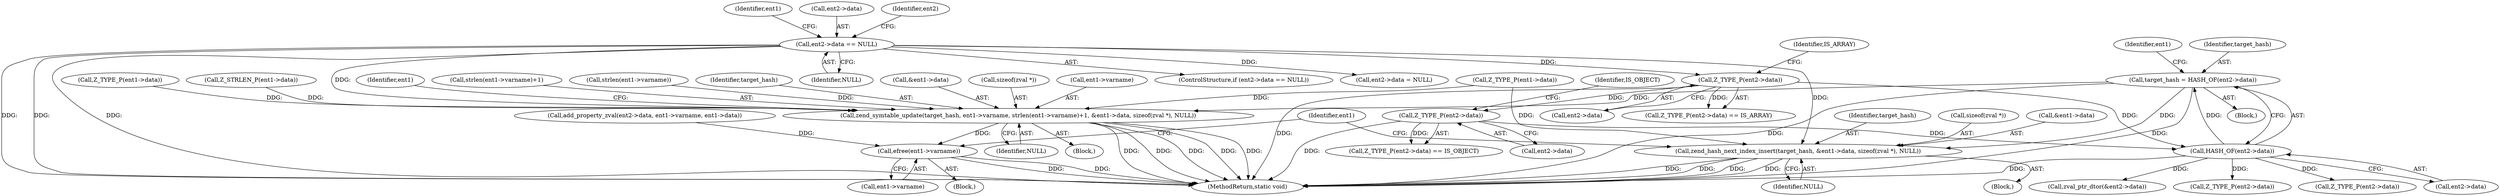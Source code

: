digraph "0_php-src_6045de69c7dedcba3eadf7c4bba424b19c81d00d_0@pointer" {
"1000338" [label="(Call,target_hash = HASH_OF(ent2->data))"];
"1000340" [label="(Call,HASH_OF(ent2->data))"];
"1000332" [label="(Call,Z_TYPE_P(ent2->data))"];
"1000326" [label="(Call,Z_TYPE_P(ent2->data))"];
"1000309" [label="(Call,ent2->data == NULL)"];
"1000521" [label="(Call,zend_symtable_update(target_hash, ent1->varname, strlen(ent1->varname)+1, &ent1->data, sizeof(zval *), NULL))"];
"1000539" [label="(Call,efree(ent1->varname))"];
"1000545" [label="(Call,zend_hash_next_index_insert(target_hash, &ent1->data, sizeof(zval *), NULL))"];
"1000325" [label="(Call,Z_TYPE_P(ent2->data) == IS_ARRAY)"];
"1000465" [label="(Call,zval_ptr_dtor(&ent2->data))"];
"1000313" [label="(Identifier,NULL)"];
"1000338" [label="(Call,target_hash = HASH_OF(ent2->data))"];
"1000264" [label="(Call,Z_TYPE_P(ent1->data))"];
"1000309" [label="(Call,ent2->data == NULL)"];
"1000339" [label="(Identifier,target_hash)"];
"1000546" [label="(Identifier,target_hash)"];
"1000541" [label="(Identifier,ent1)"];
"1000551" [label="(Call,sizeof(zval *))"];
"1000526" [label="(Call,strlen(ent1->varname)+1)"];
"1000544" [label="(Block,)"];
"1000333" [label="(Call,ent2->data)"];
"1000527" [label="(Call,strlen(ent1->varname))"];
"1000553" [label="(Identifier,NULL)"];
"1000539" [label="(Call,efree(ent1->varname))"];
"1000346" [label="(Identifier,ent1)"];
"1000483" [label="(Call,Z_TYPE_P(ent2->data))"];
"1000332" [label="(Call,Z_TYPE_P(ent2->data))"];
"1000522" [label="(Identifier,target_hash)"];
"1000532" [label="(Call,&ent1->data)"];
"1000540" [label="(Call,ent1->varname)"];
"1000327" [label="(Call,ent2->data)"];
"1000326" [label="(Call,Z_TYPE_P(ent2->data))"];
"1000318" [label="(Identifier,ent1)"];
"1000348" [label="(Block,)"];
"1000603" [label="(MethodReturn,static void)"];
"1000340" [label="(Call,HASH_OF(ent2->data))"];
"1000505" [label="(Call,add_property_zval(ent2->data, ent1->varname, ent1->data))"];
"1000536" [label="(Call,sizeof(zval *))"];
"1000310" [label="(Call,ent2->data)"];
"1000547" [label="(Call,&ent1->data)"];
"1000520" [label="(Block,)"];
"1000521" [label="(Call,zend_symtable_update(target_hash, ent1->varname, strlen(ent1->varname)+1, &ent1->data, sizeof(zval *), NULL))"];
"1000337" [label="(Block,)"];
"1000538" [label="(Identifier,NULL)"];
"1000523" [label="(Call,ent1->varname)"];
"1000308" [label="(ControlStructure,if (ent2->data == NULL))"];
"1000328" [label="(Identifier,ent2)"];
"1000545" [label="(Call,zend_hash_next_index_insert(target_hash, &ent1->data, sizeof(zval *), NULL))"];
"1000331" [label="(Call,Z_TYPE_P(ent2->data) == IS_OBJECT)"];
"1000330" [label="(Identifier,IS_ARRAY)"];
"1000359" [label="(Call,Z_TYPE_P(ent1->data))"];
"1000376" [label="(Call,Z_TYPE_P(ent2->data))"];
"1000439" [label="(Call,ent2->data = NULL)"];
"1000341" [label="(Call,ent2->data)"];
"1000555" [label="(Identifier,ent1)"];
"1000365" [label="(Call,Z_STRLEN_P(ent1->data))"];
"1000336" [label="(Identifier,IS_OBJECT)"];
"1000338" -> "1000337"  [label="AST: "];
"1000338" -> "1000340"  [label="CFG: "];
"1000339" -> "1000338"  [label="AST: "];
"1000340" -> "1000338"  [label="AST: "];
"1000346" -> "1000338"  [label="CFG: "];
"1000338" -> "1000603"  [label="DDG: "];
"1000338" -> "1000603"  [label="DDG: "];
"1000340" -> "1000338"  [label="DDG: "];
"1000338" -> "1000521"  [label="DDG: "];
"1000338" -> "1000545"  [label="DDG: "];
"1000340" -> "1000341"  [label="CFG: "];
"1000341" -> "1000340"  [label="AST: "];
"1000340" -> "1000603"  [label="DDG: "];
"1000332" -> "1000340"  [label="DDG: "];
"1000326" -> "1000340"  [label="DDG: "];
"1000340" -> "1000376"  [label="DDG: "];
"1000340" -> "1000465"  [label="DDG: "];
"1000340" -> "1000483"  [label="DDG: "];
"1000332" -> "1000331"  [label="AST: "];
"1000332" -> "1000333"  [label="CFG: "];
"1000333" -> "1000332"  [label="AST: "];
"1000336" -> "1000332"  [label="CFG: "];
"1000332" -> "1000603"  [label="DDG: "];
"1000332" -> "1000331"  [label="DDG: "];
"1000326" -> "1000332"  [label="DDG: "];
"1000326" -> "1000325"  [label="AST: "];
"1000326" -> "1000327"  [label="CFG: "];
"1000327" -> "1000326"  [label="AST: "];
"1000330" -> "1000326"  [label="CFG: "];
"1000326" -> "1000603"  [label="DDG: "];
"1000326" -> "1000325"  [label="DDG: "];
"1000309" -> "1000326"  [label="DDG: "];
"1000309" -> "1000308"  [label="AST: "];
"1000309" -> "1000313"  [label="CFG: "];
"1000310" -> "1000309"  [label="AST: "];
"1000313" -> "1000309"  [label="AST: "];
"1000318" -> "1000309"  [label="CFG: "];
"1000328" -> "1000309"  [label="CFG: "];
"1000309" -> "1000603"  [label="DDG: "];
"1000309" -> "1000603"  [label="DDG: "];
"1000309" -> "1000603"  [label="DDG: "];
"1000309" -> "1000439"  [label="DDG: "];
"1000309" -> "1000521"  [label="DDG: "];
"1000309" -> "1000545"  [label="DDG: "];
"1000521" -> "1000520"  [label="AST: "];
"1000521" -> "1000538"  [label="CFG: "];
"1000522" -> "1000521"  [label="AST: "];
"1000523" -> "1000521"  [label="AST: "];
"1000526" -> "1000521"  [label="AST: "];
"1000532" -> "1000521"  [label="AST: "];
"1000536" -> "1000521"  [label="AST: "];
"1000538" -> "1000521"  [label="AST: "];
"1000541" -> "1000521"  [label="CFG: "];
"1000521" -> "1000603"  [label="DDG: "];
"1000521" -> "1000603"  [label="DDG: "];
"1000521" -> "1000603"  [label="DDG: "];
"1000521" -> "1000603"  [label="DDG: "];
"1000521" -> "1000603"  [label="DDG: "];
"1000527" -> "1000521"  [label="DDG: "];
"1000264" -> "1000521"  [label="DDG: "];
"1000365" -> "1000521"  [label="DDG: "];
"1000359" -> "1000521"  [label="DDG: "];
"1000521" -> "1000539"  [label="DDG: "];
"1000539" -> "1000348"  [label="AST: "];
"1000539" -> "1000540"  [label="CFG: "];
"1000540" -> "1000539"  [label="AST: "];
"1000555" -> "1000539"  [label="CFG: "];
"1000539" -> "1000603"  [label="DDG: "];
"1000539" -> "1000603"  [label="DDG: "];
"1000505" -> "1000539"  [label="DDG: "];
"1000545" -> "1000544"  [label="AST: "];
"1000545" -> "1000553"  [label="CFG: "];
"1000546" -> "1000545"  [label="AST: "];
"1000547" -> "1000545"  [label="AST: "];
"1000551" -> "1000545"  [label="AST: "];
"1000553" -> "1000545"  [label="AST: "];
"1000555" -> "1000545"  [label="CFG: "];
"1000545" -> "1000603"  [label="DDG: "];
"1000545" -> "1000603"  [label="DDG: "];
"1000545" -> "1000603"  [label="DDG: "];
"1000545" -> "1000603"  [label="DDG: "];
"1000264" -> "1000545"  [label="DDG: "];
}
